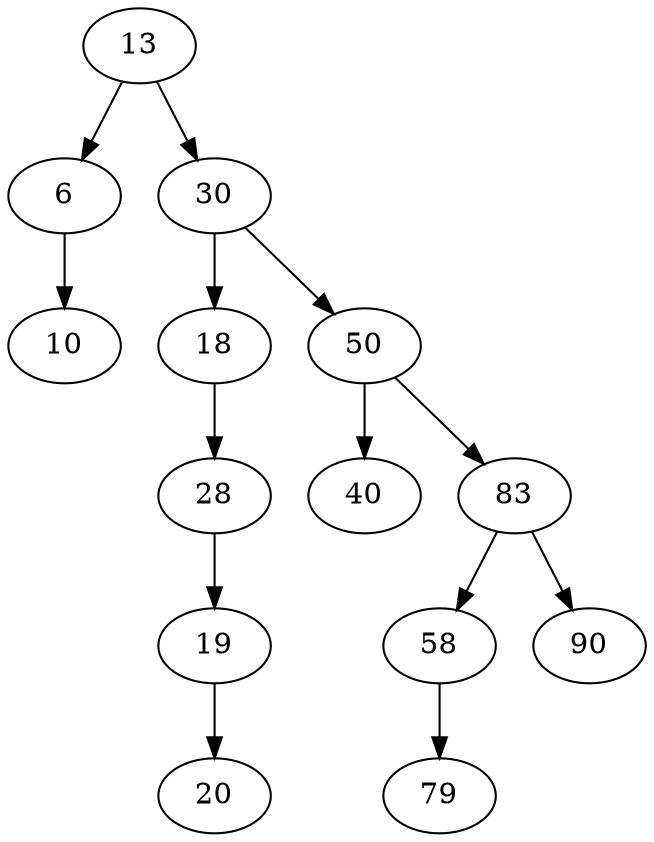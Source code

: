 digraph ArvoreBin {
	13;
	13 -> 6;
	13 -> 30;
	6;
	6 -> 10;
	10;
	30;
	30 -> 18;
	30 -> 50;
	18;
	18 -> 28;
	28;
	28 -> 19;
	19;
	19 -> 20;
	20;
	50;
	50 -> 40;
	50 -> 83;
	40;
	83;
	83 -> 58;
	83 -> 90;
	58;
	58 -> 79;
	79;
	90;
}